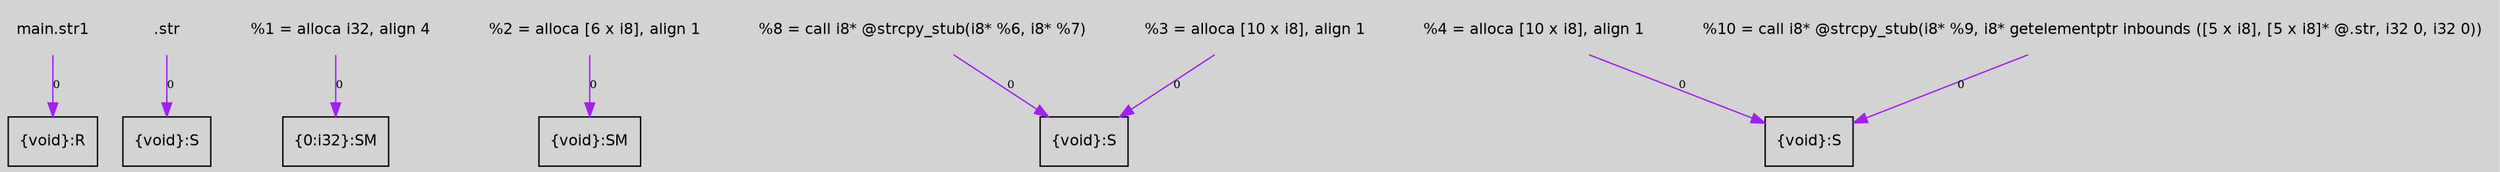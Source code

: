 digraph unnamed {
	graph [center=true, ratio=true, bgcolor=lightgray, fontname=Helvetica];
	node  [fontname=Helvetica, fontsize=11];

	Node0x2e3aa20 [shape=record,label="{\{void\}:R}"];
	Node0x2e39f90 [shape=record,label="{\{void\}:S}"];
	Node0x2e3a850 [shape=record,label="{\{0:i32\}:SM}"];
	Node0x2e3ab50 [shape=record,label="{\{void\}:SM}"];
	Node0x2e3a090 [shape=record,label="{\{void\}:S}"];
	Node0x2e3a220 [shape=record,label="{\{void\}:S}"];
	Node0x2e22508 [shape=plaintext, label =".str"];
	Node0x2e22508 -> Node0x2e39f90[arrowtail=tee,label="0",fontsize=8,color=purple];
	Node0x2e23d78 [shape=plaintext, label ="  %8 = call i8* @strcpy_stub(i8* %6, i8* %7)"];
	Node0x2e23d78 -> Node0x2e3a090[arrowtail=tee,label="0",fontsize=8,color=purple];
	Node0x2e23138 [shape=plaintext, label ="  %4 = alloca [10 x i8], align 1"];
	Node0x2e23138 -> Node0x2e3a220[arrowtail=tee,label="0",fontsize=8,color=purple];
	Node0x2e229b8 [shape=plaintext, label ="  %1 = alloca i32, align 4"];
	Node0x2e229b8 -> Node0x2e3a850[arrowtail=tee,label="0",fontsize=8,color=purple];
	Node0x2e230d8 [shape=plaintext, label ="  %3 = alloca [10 x i8], align 1"];
	Node0x2e230d8 -> Node0x2e3a090[arrowtail=tee,label="0",fontsize=8,color=purple];
	Node0x2e23048 [shape=plaintext, label ="  %2 = alloca [6 x i8], align 1"];
	Node0x2e23048 -> Node0x2e3ab50[arrowtail=tee,label="0",fontsize=8,color=purple];
	Node0x2e24018 [shape=plaintext, label ="  %10 = call i8* @strcpy_stub(i8* %9, i8* getelementptr inbounds ([5 x i8], [5 x i8]* @.str, i32 0, i32 0))"];
	Node0x2e24018 -> Node0x2e3a220[arrowtail=tee,label="0",fontsize=8,color=purple];
	Node0x2e21b08 [shape=plaintext, label ="main.str1"];
	Node0x2e21b08 -> Node0x2e3aa20[arrowtail=tee,label="0",fontsize=8,color=purple];
}
